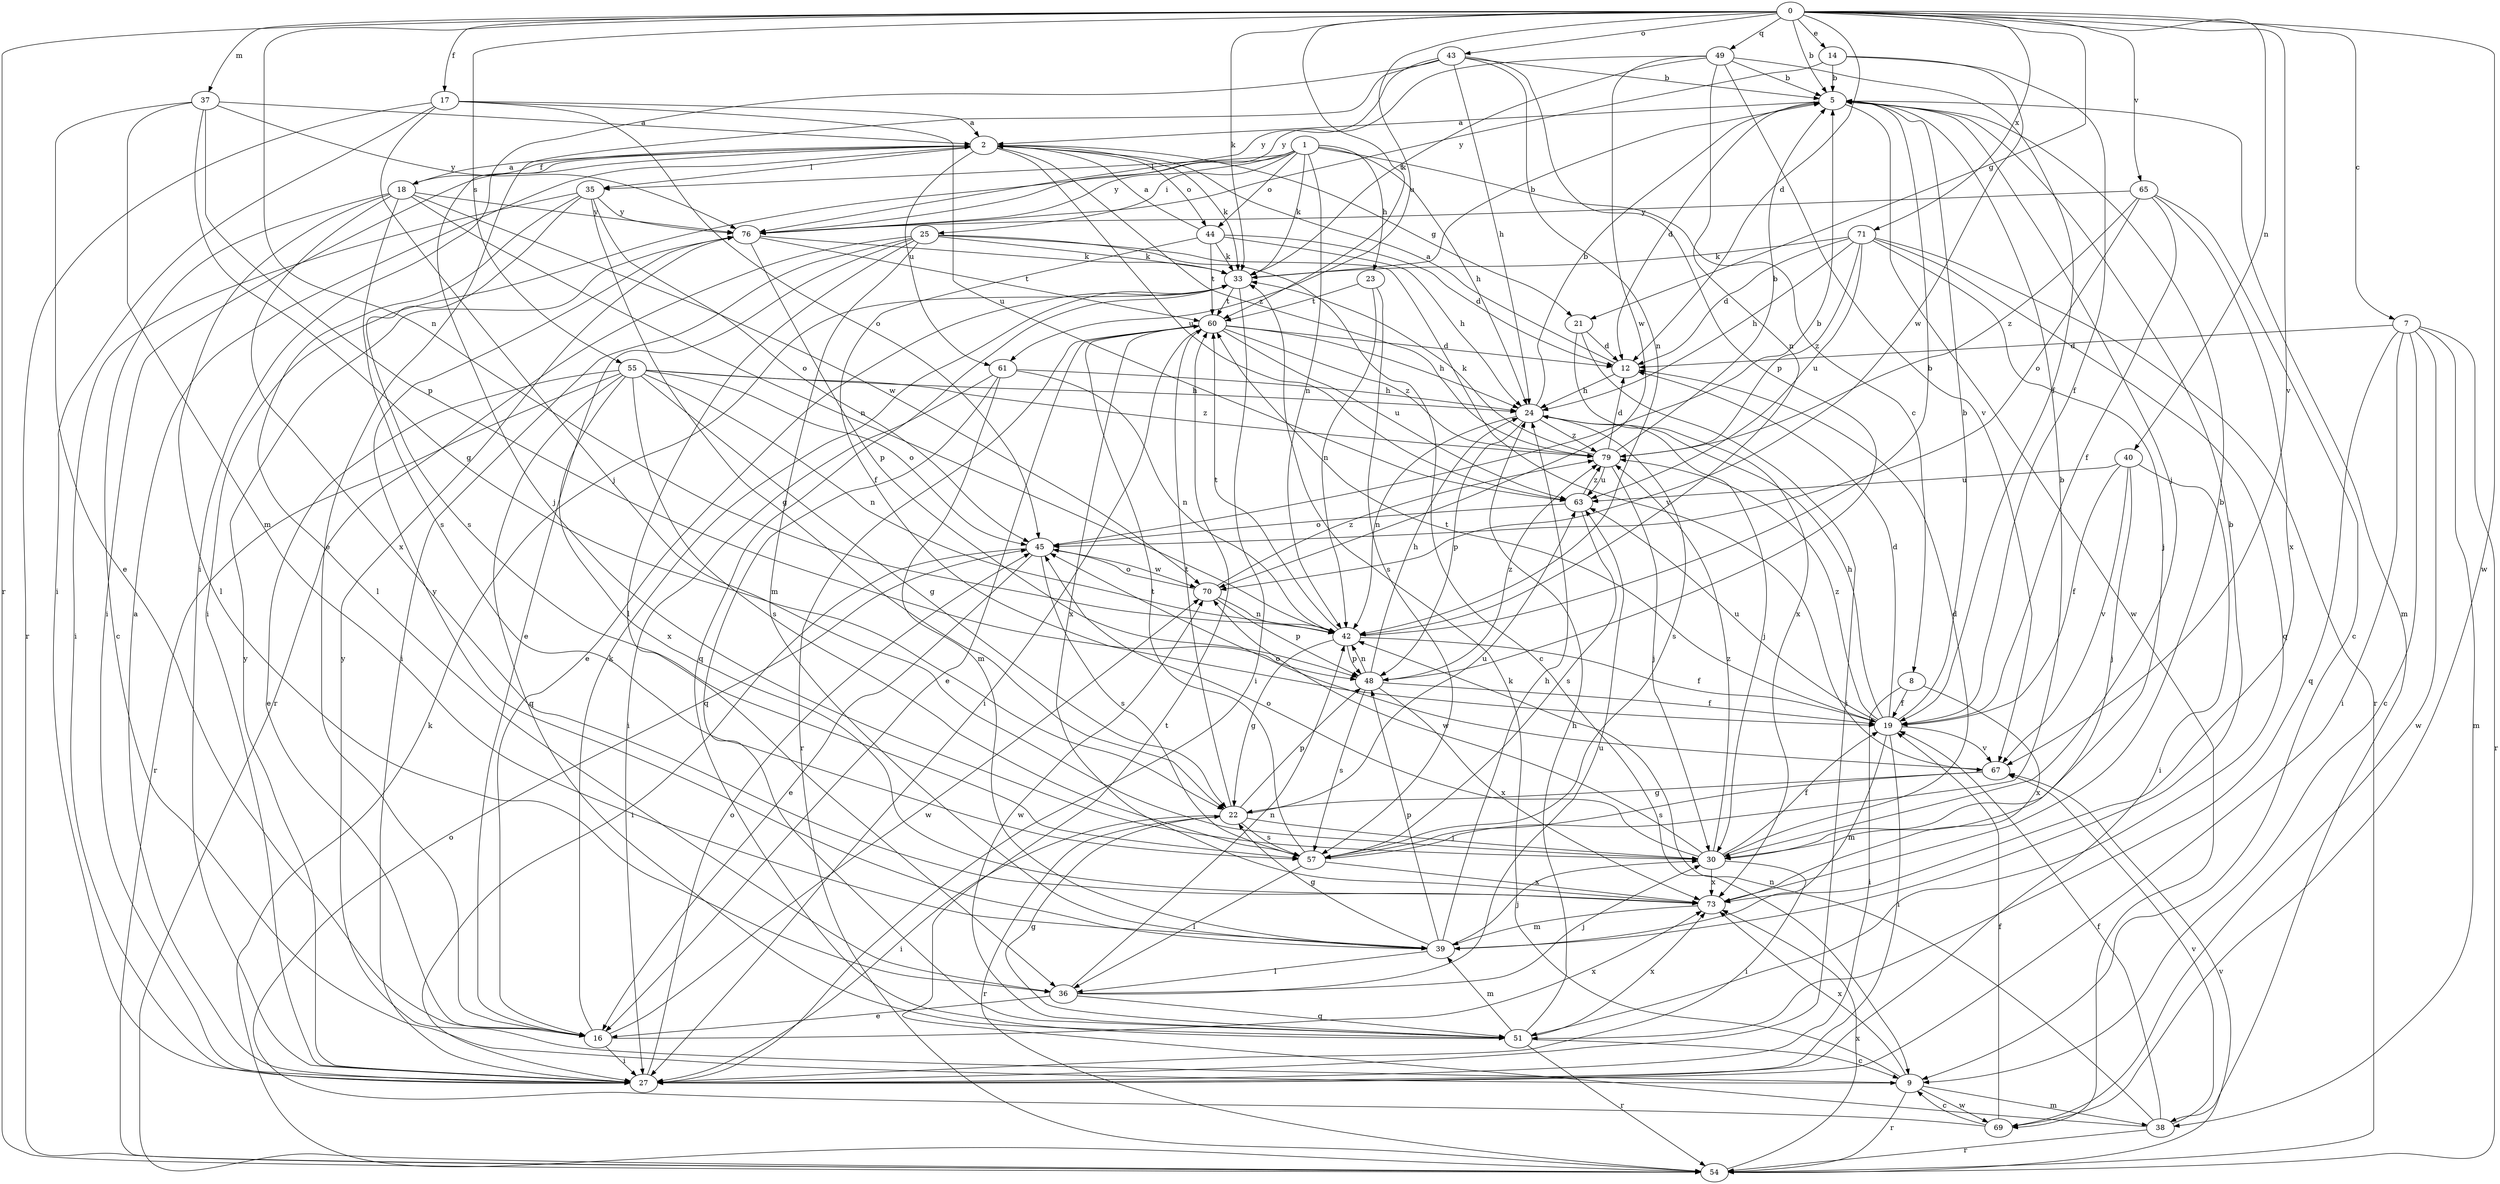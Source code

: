 strict digraph  {
0;
1;
2;
5;
7;
8;
9;
12;
14;
16;
17;
18;
19;
21;
22;
23;
24;
25;
27;
30;
33;
35;
36;
37;
38;
39;
40;
42;
43;
44;
45;
48;
49;
51;
54;
55;
57;
60;
61;
63;
65;
67;
69;
70;
71;
73;
76;
79;
0 -> 5  [label=b];
0 -> 7  [label=c];
0 -> 12  [label=d];
0 -> 14  [label=e];
0 -> 17  [label=f];
0 -> 21  [label=g];
0 -> 33  [label=k];
0 -> 37  [label=m];
0 -> 40  [label=n];
0 -> 42  [label=n];
0 -> 43  [label=o];
0 -> 49  [label=q];
0 -> 54  [label=r];
0 -> 55  [label=s];
0 -> 60  [label=t];
0 -> 61  [label=u];
0 -> 65  [label=v];
0 -> 67  [label=v];
0 -> 69  [label=w];
0 -> 71  [label=x];
1 -> 8  [label=c];
1 -> 23  [label=h];
1 -> 24  [label=h];
1 -> 25  [label=i];
1 -> 27  [label=i];
1 -> 33  [label=k];
1 -> 35  [label=l];
1 -> 42  [label=n];
1 -> 44  [label=o];
1 -> 76  [label=y];
2 -> 18  [label=f];
2 -> 21  [label=g];
2 -> 27  [label=i];
2 -> 30  [label=j];
2 -> 33  [label=k];
2 -> 35  [label=l];
2 -> 44  [label=o];
2 -> 61  [label=u];
2 -> 63  [label=u];
2 -> 79  [label=z];
5 -> 2  [label=a];
5 -> 12  [label=d];
5 -> 30  [label=j];
5 -> 38  [label=m];
5 -> 69  [label=w];
7 -> 9  [label=c];
7 -> 12  [label=d];
7 -> 27  [label=i];
7 -> 38  [label=m];
7 -> 51  [label=q];
7 -> 54  [label=r];
7 -> 69  [label=w];
8 -> 19  [label=f];
8 -> 27  [label=i];
8 -> 73  [label=x];
9 -> 33  [label=k];
9 -> 38  [label=m];
9 -> 54  [label=r];
9 -> 69  [label=w];
9 -> 73  [label=x];
9 -> 76  [label=y];
12 -> 2  [label=a];
12 -> 24  [label=h];
14 -> 5  [label=b];
14 -> 19  [label=f];
14 -> 70  [label=w];
14 -> 76  [label=y];
16 -> 27  [label=i];
16 -> 33  [label=k];
16 -> 70  [label=w];
16 -> 73  [label=x];
17 -> 2  [label=a];
17 -> 27  [label=i];
17 -> 30  [label=j];
17 -> 45  [label=o];
17 -> 54  [label=r];
17 -> 63  [label=u];
18 -> 2  [label=a];
18 -> 9  [label=c];
18 -> 36  [label=l];
18 -> 42  [label=n];
18 -> 57  [label=s];
18 -> 70  [label=w];
18 -> 73  [label=x];
18 -> 76  [label=y];
19 -> 5  [label=b];
19 -> 12  [label=d];
19 -> 24  [label=h];
19 -> 27  [label=i];
19 -> 39  [label=m];
19 -> 60  [label=t];
19 -> 63  [label=u];
19 -> 67  [label=v];
19 -> 79  [label=z];
21 -> 12  [label=d];
21 -> 27  [label=i];
21 -> 73  [label=x];
22 -> 27  [label=i];
22 -> 30  [label=j];
22 -> 48  [label=p];
22 -> 54  [label=r];
22 -> 57  [label=s];
22 -> 60  [label=t];
22 -> 63  [label=u];
23 -> 42  [label=n];
23 -> 57  [label=s];
23 -> 60  [label=t];
24 -> 5  [label=b];
24 -> 30  [label=j];
24 -> 42  [label=n];
24 -> 48  [label=p];
24 -> 57  [label=s];
24 -> 79  [label=z];
25 -> 9  [label=c];
25 -> 16  [label=e];
25 -> 27  [label=i];
25 -> 33  [label=k];
25 -> 36  [label=l];
25 -> 39  [label=m];
25 -> 54  [label=r];
25 -> 67  [label=v];
27 -> 2  [label=a];
27 -> 45  [label=o];
27 -> 76  [label=y];
30 -> 12  [label=d];
30 -> 19  [label=f];
30 -> 27  [label=i];
30 -> 45  [label=o];
30 -> 70  [label=w];
30 -> 73  [label=x];
30 -> 79  [label=z];
33 -> 5  [label=b];
33 -> 16  [label=e];
33 -> 27  [label=i];
33 -> 51  [label=q];
33 -> 60  [label=t];
35 -> 22  [label=g];
35 -> 27  [label=i];
35 -> 36  [label=l];
35 -> 45  [label=o];
35 -> 57  [label=s];
35 -> 76  [label=y];
36 -> 16  [label=e];
36 -> 30  [label=j];
36 -> 42  [label=n];
36 -> 51  [label=q];
36 -> 63  [label=u];
37 -> 2  [label=a];
37 -> 16  [label=e];
37 -> 22  [label=g];
37 -> 39  [label=m];
37 -> 48  [label=p];
37 -> 76  [label=y];
38 -> 19  [label=f];
38 -> 42  [label=n];
38 -> 54  [label=r];
38 -> 60  [label=t];
38 -> 67  [label=v];
39 -> 5  [label=b];
39 -> 22  [label=g];
39 -> 24  [label=h];
39 -> 30  [label=j];
39 -> 36  [label=l];
39 -> 48  [label=p];
39 -> 76  [label=y];
40 -> 19  [label=f];
40 -> 27  [label=i];
40 -> 30  [label=j];
40 -> 63  [label=u];
40 -> 67  [label=v];
42 -> 5  [label=b];
42 -> 19  [label=f];
42 -> 22  [label=g];
42 -> 48  [label=p];
42 -> 60  [label=t];
43 -> 5  [label=b];
43 -> 16  [label=e];
43 -> 24  [label=h];
43 -> 27  [label=i];
43 -> 42  [label=n];
43 -> 48  [label=p];
43 -> 76  [label=y];
44 -> 2  [label=a];
44 -> 12  [label=d];
44 -> 19  [label=f];
44 -> 24  [label=h];
44 -> 33  [label=k];
44 -> 60  [label=t];
45 -> 5  [label=b];
45 -> 16  [label=e];
45 -> 27  [label=i];
45 -> 57  [label=s];
45 -> 70  [label=w];
48 -> 19  [label=f];
48 -> 24  [label=h];
48 -> 42  [label=n];
48 -> 57  [label=s];
48 -> 73  [label=x];
48 -> 79  [label=z];
49 -> 5  [label=b];
49 -> 19  [label=f];
49 -> 33  [label=k];
49 -> 42  [label=n];
49 -> 67  [label=v];
49 -> 70  [label=w];
49 -> 76  [label=y];
51 -> 9  [label=c];
51 -> 22  [label=g];
51 -> 24  [label=h];
51 -> 39  [label=m];
51 -> 54  [label=r];
51 -> 70  [label=w];
51 -> 73  [label=x];
54 -> 33  [label=k];
54 -> 67  [label=v];
54 -> 73  [label=x];
55 -> 16  [label=e];
55 -> 22  [label=g];
55 -> 24  [label=h];
55 -> 42  [label=n];
55 -> 45  [label=o];
55 -> 51  [label=q];
55 -> 54  [label=r];
55 -> 57  [label=s];
55 -> 73  [label=x];
55 -> 79  [label=z];
57 -> 5  [label=b];
57 -> 36  [label=l];
57 -> 60  [label=t];
57 -> 73  [label=x];
60 -> 12  [label=d];
60 -> 16  [label=e];
60 -> 24  [label=h];
60 -> 27  [label=i];
60 -> 54  [label=r];
60 -> 63  [label=u];
60 -> 73  [label=x];
60 -> 79  [label=z];
61 -> 24  [label=h];
61 -> 27  [label=i];
61 -> 39  [label=m];
61 -> 42  [label=n];
61 -> 51  [label=q];
63 -> 45  [label=o];
63 -> 57  [label=s];
63 -> 79  [label=z];
65 -> 9  [label=c];
65 -> 19  [label=f];
65 -> 45  [label=o];
65 -> 73  [label=x];
65 -> 76  [label=y];
65 -> 79  [label=z];
67 -> 22  [label=g];
67 -> 45  [label=o];
67 -> 57  [label=s];
69 -> 9  [label=c];
69 -> 19  [label=f];
69 -> 45  [label=o];
70 -> 42  [label=n];
70 -> 45  [label=o];
70 -> 48  [label=p];
70 -> 79  [label=z];
71 -> 12  [label=d];
71 -> 24  [label=h];
71 -> 30  [label=j];
71 -> 33  [label=k];
71 -> 51  [label=q];
71 -> 54  [label=r];
71 -> 63  [label=u];
71 -> 79  [label=z];
73 -> 5  [label=b];
73 -> 39  [label=m];
76 -> 33  [label=k];
76 -> 48  [label=p];
76 -> 60  [label=t];
79 -> 5  [label=b];
79 -> 12  [label=d];
79 -> 30  [label=j];
79 -> 33  [label=k];
79 -> 63  [label=u];
}
